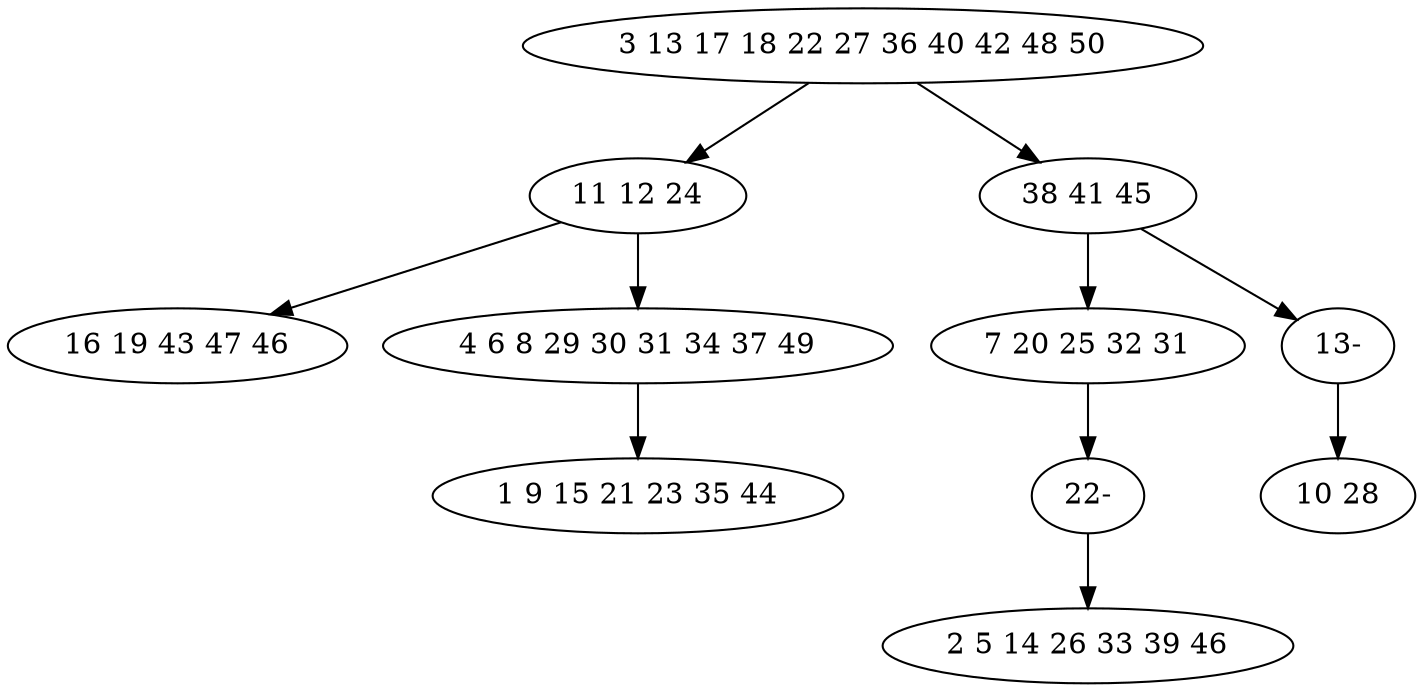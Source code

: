 digraph true_tree {
	"0" -> "1"
	"1" -> "2"
	"1" -> "3"
	"0" -> "4"
	"3" -> "5"
	"4" -> "6"
	"6" -> "9"
	"4" -> "10"
	"9" -> "7"
	"10" -> "8"
	"0" [label="3 13 17 18 22 27 36 40 42 48 50"];
	"1" [label="11 12 24"];
	"2" [label="16 19 43 47 46"];
	"3" [label="4 6 8 29 30 31 34 37 49"];
	"4" [label="38 41 45"];
	"5" [label="1 9 15 21 23 35 44"];
	"6" [label="7 20 25 32 31"];
	"7" [label="2 5 14 26 33 39 46"];
	"8" [label="10 28"];
	"9" [label="22-"];
	"10" [label="13-"];
}

